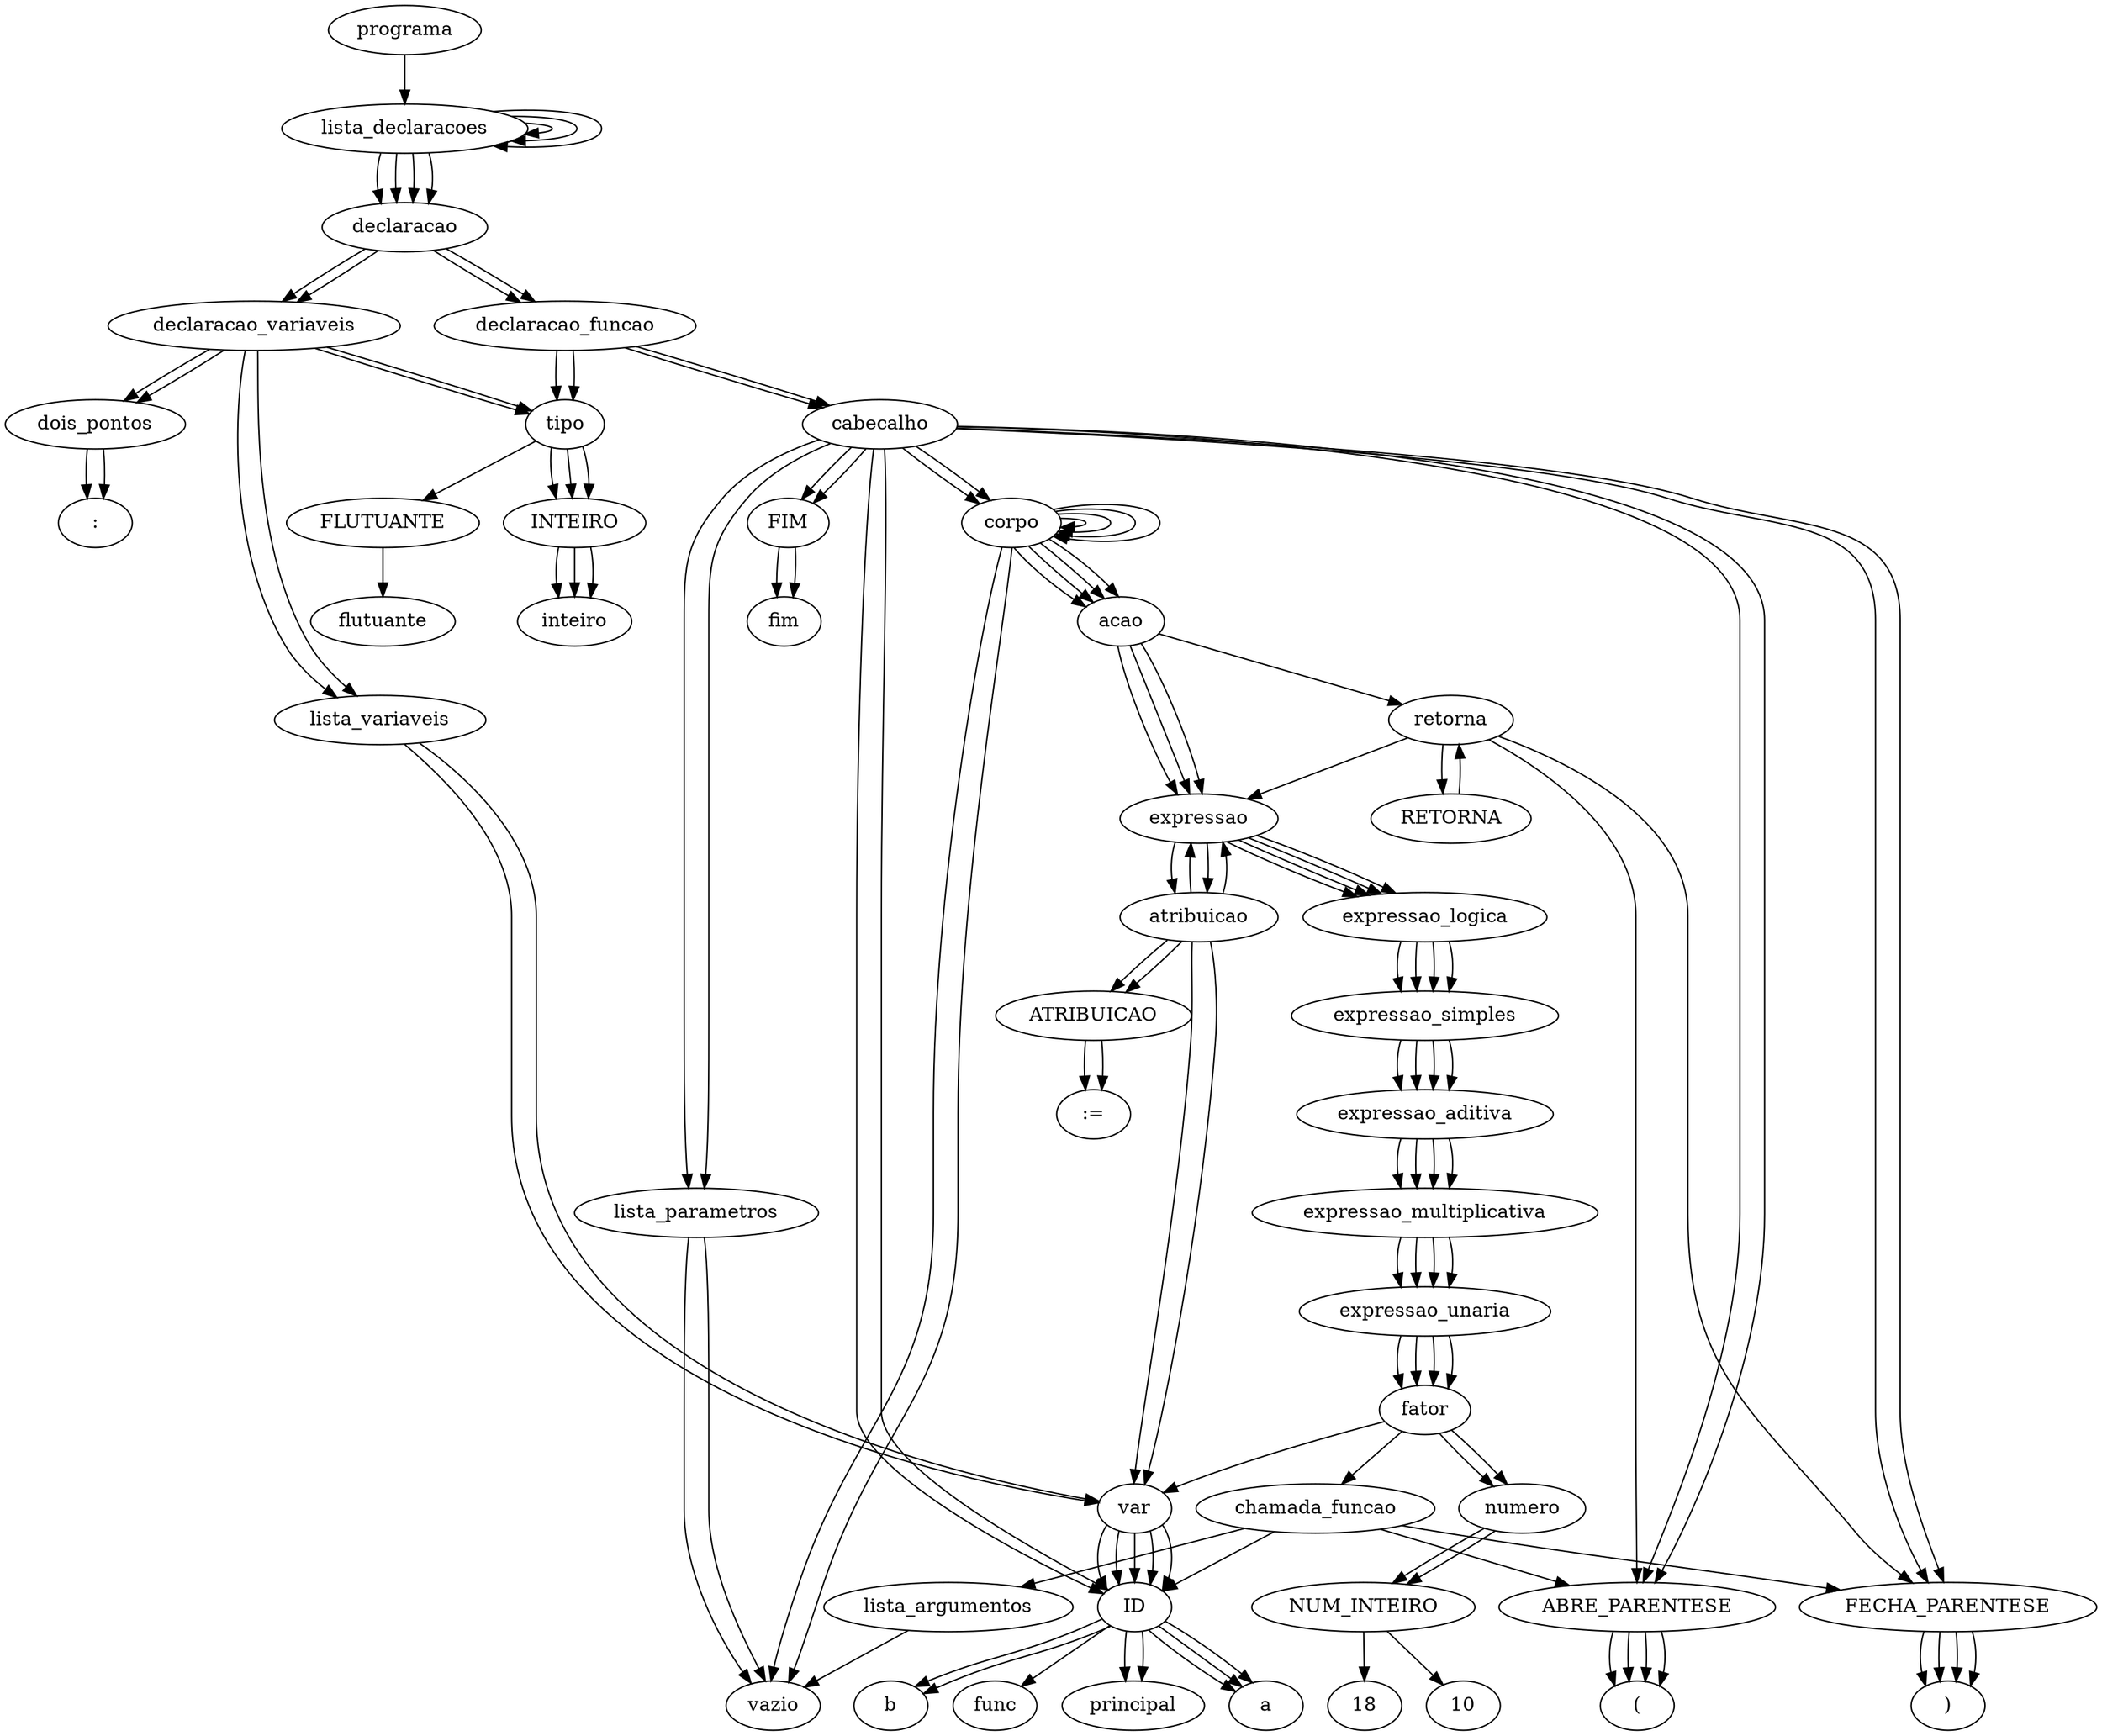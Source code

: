 digraph tree {
    "programa";
    "lista_declaracoes";
    "lista_declaracoes";
    "lista_declaracoes";
    "lista_declaracoes";
    "declaracao";
    "declaracao_variaveis";
    "tipo";
    "FLUTUANTE";
    "flutuante";
    "dois_pontos";
    ":";
    "lista_variaveis";
    "var";
    "ID";
    "a";
    "declaracao";
    "declaracao_variaveis";
    "tipo";
    "INTEIRO";
    "inteiro";
    "dois_pontos";
    ":";
    "lista_variaveis";
    "var";
    "ID";
    "b";
    "declaracao";
    "declaracao_funcao";
    "tipo";
    "INTEIRO";
    "inteiro";
    "cabecalho";
    "ID";
    "func";
    "ABRE_PARENTESE";
    "(";
    "lista_parametros";
    "vazio";
    "FECHA_PARENTESE";
    ")";
    "corpo";
    "corpo";
    "corpo";
    "vazio";
    "acao";
    "expressao";
    "atribuicao";
    "var";
    "ID";
    "a";
    "ATRIBUICAO";
    ":=";
    "expressao";
    "expressao_logica";
    "expressao_simples";
    "expressao_aditiva";
    "expressao_multiplicativa";
    "expressao_unaria";
    "fator";
    "numero";
    "NUM_INTEIRO";
    "10";
    "acao";
    "retorna";
    "RETORNA";
    "retorna";
    "ABRE_PARENTESE";
    "(";
    "expressao";
    "expressao_logica";
    "expressao_simples";
    "expressao_aditiva";
    "expressao_multiplicativa";
    "expressao_unaria";
    "fator";
    "var";
    "ID";
    "a";
    "FECHA_PARENTESE";
    ")";
    "FIM";
    "fim";
    "declaracao";
    "declaracao_funcao";
    "tipo";
    "INTEIRO";
    "inteiro";
    "cabecalho";
    "ID";
    "principal";
    "ABRE_PARENTESE";
    "(";
    "lista_parametros";
    "vazio";
    "FECHA_PARENTESE";
    ")";
    "corpo";
    "corpo";
    "corpo";
    "vazio";
    "acao";
    "expressao";
    "atribuicao";
    "var";
    "ID";
    "b";
    "ATRIBUICAO";
    ":=";
    "expressao";
    "expressao_logica";
    "expressao_simples";
    "expressao_aditiva";
    "expressao_multiplicativa";
    "expressao_unaria";
    "fator";
    "numero";
    "NUM_INTEIRO";
    "18";
    "acao";
    "expressao";
    "expressao_logica";
    "expressao_simples";
    "expressao_aditiva";
    "expressao_multiplicativa";
    "expressao_unaria";
    "fator";
    "chamada_funcao";
    "ID";
    "principal";
    "ABRE_PARENTESE";
    "(";
    "lista_argumentos";
    "vazio";
    "FECHA_PARENTESE";
    ")";
    "FIM";
    "fim";
    "programa" -> "lista_declaracoes";
    "lista_declaracoes" -> "lista_declaracoes";
    "lista_declaracoes" -> "declaracao";
    "lista_declaracoes" -> "lista_declaracoes";
    "lista_declaracoes" -> "declaracao";
    "lista_declaracoes" -> "lista_declaracoes";
    "lista_declaracoes" -> "declaracao";
    "lista_declaracoes" -> "declaracao";
    "declaracao" -> "declaracao_variaveis";
    "declaracao_variaveis" -> "tipo";
    "declaracao_variaveis" -> "dois_pontos";
    "declaracao_variaveis" -> "lista_variaveis";
    "tipo" -> "FLUTUANTE";
    "FLUTUANTE" -> "flutuante";
    "dois_pontos" -> ":";
    "lista_variaveis" -> "var";
    "var" -> "ID";
    "ID" -> "a";
    "declaracao" -> "declaracao_variaveis";
    "declaracao_variaveis" -> "tipo";
    "declaracao_variaveis" -> "dois_pontos";
    "declaracao_variaveis" -> "lista_variaveis";
    "tipo" -> "INTEIRO";
    "INTEIRO" -> "inteiro";
    "dois_pontos" -> ":";
    "lista_variaveis" -> "var";
    "var" -> "ID";
    "ID" -> "b";
    "declaracao" -> "declaracao_funcao";
    "declaracao_funcao" -> "tipo";
    "declaracao_funcao" -> "cabecalho";
    "tipo" -> "INTEIRO";
    "INTEIRO" -> "inteiro";
    "cabecalho" -> "ID";
    "cabecalho" -> "ABRE_PARENTESE";
    "cabecalho" -> "lista_parametros";
    "cabecalho" -> "FECHA_PARENTESE";
    "cabecalho" -> "corpo";
    "cabecalho" -> "FIM";
    "ID" -> "func";
    "ABRE_PARENTESE" -> "(";
    "lista_parametros" -> "vazio";
    "FECHA_PARENTESE" -> ")";
    "corpo" -> "corpo";
    "corpo" -> "acao";
    "corpo" -> "corpo";
    "corpo" -> "acao";
    "corpo" -> "vazio";
    "acao" -> "expressao";
    "expressao" -> "atribuicao";
    "atribuicao" -> "var";
    "atribuicao" -> "ATRIBUICAO";
    "atribuicao" -> "expressao";
    "var" -> "ID";
    "ID" -> "a";
    "ATRIBUICAO" -> ":=";
    "expressao" -> "expressao_logica";
    "expressao_logica" -> "expressao_simples";
    "expressao_simples" -> "expressao_aditiva";
    "expressao_aditiva" -> "expressao_multiplicativa";
    "expressao_multiplicativa" -> "expressao_unaria";
    "expressao_unaria" -> "fator";
    "fator" -> "numero";
    "numero" -> "NUM_INTEIRO";
    "NUM_INTEIRO" -> "10";
    "acao" -> "retorna";
    "retorna" -> "RETORNA";
    "retorna" -> "ABRE_PARENTESE";
    "retorna" -> "expressao";
    "retorna" -> "FECHA_PARENTESE";
    "RETORNA" -> "retorna";
    "ABRE_PARENTESE" -> "(";
    "expressao" -> "expressao_logica";
    "expressao_logica" -> "expressao_simples";
    "expressao_simples" -> "expressao_aditiva";
    "expressao_aditiva" -> "expressao_multiplicativa";
    "expressao_multiplicativa" -> "expressao_unaria";
    "expressao_unaria" -> "fator";
    "fator" -> "var";
    "var" -> "ID";
    "ID" -> "a";
    "FECHA_PARENTESE" -> ")";
    "FIM" -> "fim";
    "declaracao" -> "declaracao_funcao";
    "declaracao_funcao" -> "tipo";
    "declaracao_funcao" -> "cabecalho";
    "tipo" -> "INTEIRO";
    "INTEIRO" -> "inteiro";
    "cabecalho" -> "ID";
    "cabecalho" -> "ABRE_PARENTESE";
    "cabecalho" -> "lista_parametros";
    "cabecalho" -> "FECHA_PARENTESE";
    "cabecalho" -> "corpo";
    "cabecalho" -> "FIM";
    "ID" -> "principal";
    "ABRE_PARENTESE" -> "(";
    "lista_parametros" -> "vazio";
    "FECHA_PARENTESE" -> ")";
    "corpo" -> "corpo";
    "corpo" -> "acao";
    "corpo" -> "corpo";
    "corpo" -> "acao";
    "corpo" -> "vazio";
    "acao" -> "expressao";
    "expressao" -> "atribuicao";
    "atribuicao" -> "var";
    "atribuicao" -> "ATRIBUICAO";
    "atribuicao" -> "expressao";
    "var" -> "ID";
    "ID" -> "b";
    "ATRIBUICAO" -> ":=";
    "expressao" -> "expressao_logica";
    "expressao_logica" -> "expressao_simples";
    "expressao_simples" -> "expressao_aditiva";
    "expressao_aditiva" -> "expressao_multiplicativa";
    "expressao_multiplicativa" -> "expressao_unaria";
    "expressao_unaria" -> "fator";
    "fator" -> "numero";
    "numero" -> "NUM_INTEIRO";
    "NUM_INTEIRO" -> "18";
    "acao" -> "expressao";
    "expressao" -> "expressao_logica";
    "expressao_logica" -> "expressao_simples";
    "expressao_simples" -> "expressao_aditiva";
    "expressao_aditiva" -> "expressao_multiplicativa";
    "expressao_multiplicativa" -> "expressao_unaria";
    "expressao_unaria" -> "fator";
    "fator" -> "chamada_funcao";
    "chamada_funcao" -> "ID";
    "chamada_funcao" -> "ABRE_PARENTESE";
    "chamada_funcao" -> "lista_argumentos";
    "chamada_funcao" -> "FECHA_PARENTESE";
    "ID" -> "principal";
    "ABRE_PARENTESE" -> "(";
    "lista_argumentos" -> "vazio";
    "FECHA_PARENTESE" -> ")";
    "FIM" -> "fim";
}
